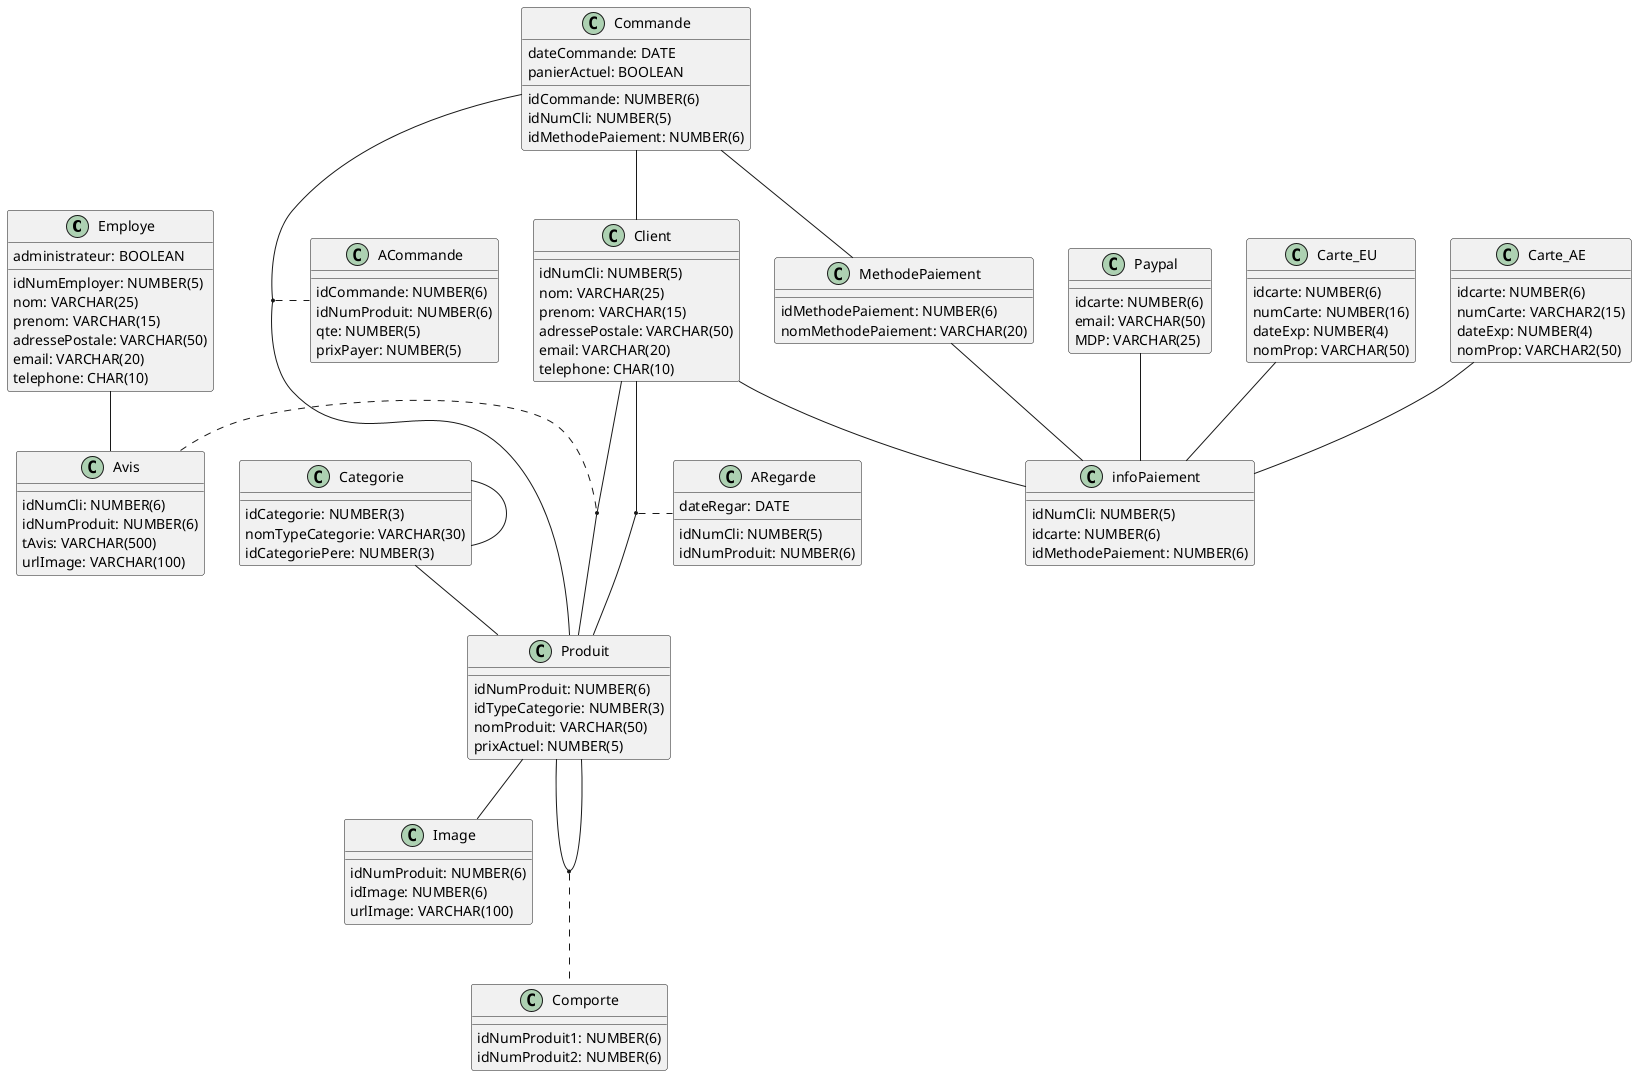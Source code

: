 @startuml

class Employe {
    idNumEmployer: NUMBER(5)
    nom: VARCHAR(25)
    prenom: VARCHAR(15)
    adressePostale: VARCHAR(50)
    email: VARCHAR(20)
    telephone: CHAR(10)
    administrateur: BOOLEAN
}

class Categorie {
    idCategorie: NUMBER(3)
    nomTypeCategorie: VARCHAR(30)
    idCategoriePere: NUMBER(3)
}

class MethodePaiement {
    idMethodePaiement: NUMBER(6)
    nomMethodePaiement: VARCHAR(20)
}

class Paypal {
    idcarte: NUMBER(6)
    email: VARCHAR(50)
    MDP: VARCHAR(25)
}

class Carte_EU {
    idcarte: NUMBER(6)
    numCarte: NUMBER(16)
    dateExp: NUMBER(4)
    nomProp: VARCHAR(50)
}

class Carte_AE {
    idcarte: NUMBER(6)
    numCarte: VARCHAR2(15)
    dateExp: NUMBER(4)
    nomProp: VARCHAR2(50)
}

class Produit {
    idNumProduit: NUMBER(6)
    idTypeCategorie: NUMBER(3)
    nomProduit: VARCHAR(50)
    prixActuel: NUMBER(5)
}

class Image {
    idNumProduit: NUMBER(6)
    idImage: NUMBER(6)
    urlImage: VARCHAR(100)
}

class Comporte {
    idNumProduit1: NUMBER(6)
    idNumProduit2: NUMBER(6)
}

class Client {
    idNumCli: NUMBER(5)
    nom: VARCHAR(25)
    prenom: VARCHAR(15)
    adressePostale: VARCHAR(50)
    email: VARCHAR(20)
    telephone: CHAR(10)
}

class infoPaiement {
    idNumCli: NUMBER(5)
    idcarte: NUMBER(6)
    idMethodePaiement: NUMBER(6)
}

class Commande {
    idCommande: NUMBER(6)
    idNumCli: NUMBER(5)
    idMethodePaiement: NUMBER(6)
    dateCommande: DATE
    panierActuel: BOOLEAN
}

class ACommande {
    idCommande: NUMBER(6)
    idNumProduit: NUMBER(6)
    qte: NUMBER(5)
    prixPayer: NUMBER(5)
}

class ARegarde {
    idNumCli: NUMBER(5)
    idNumProduit: NUMBER(6)
    dateRegar: DATE
}

class Avis {
    idNumCli: NUMBER(6)
    idNumProduit: NUMBER(6)
    tAvis: VARCHAR(500)
    urlImage: VARCHAR(100)
}

Categorie -right- Categorie
Produit -up- Categorie

Produit -- Produit
(Produit, Produit) .right. Comporte
Produit -down-Image

Carte_AE -- infoPaiement
Carte_EU -- infoPaiement
Paypal -- infoPaiement
Client -- infoPaiement
MethodePaiement -- infoPaiement

Client -- Produit
Commande -- Produit

Employe -- Avis
Commande -- MethodePaiement
Commande -- Client


(Client, Produit) .. Avis
(Client, Produit) .. ARegarde
(Commande, Produit) .. ACommande

@enduml